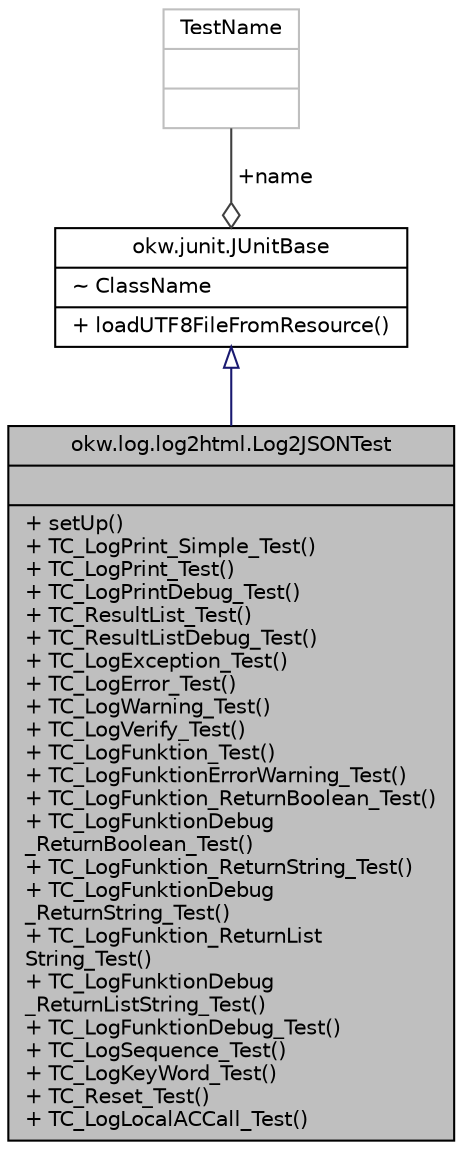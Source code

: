 digraph "okw.log.log2html.Log2JSONTest"
{
 // INTERACTIVE_SVG=YES
 // LATEX_PDF_SIZE
  edge [fontname="Helvetica",fontsize="10",labelfontname="Helvetica",labelfontsize="10"];
  node [fontname="Helvetica",fontsize="10",shape=record];
  Node1 [label="{okw.log.log2html.Log2JSONTest\n||+ setUp()\l+ TC_LogPrint_Simple_Test()\l+ TC_LogPrint_Test()\l+ TC_LogPrintDebug_Test()\l+ TC_ResultList_Test()\l+ TC_ResultListDebug_Test()\l+ TC_LogException_Test()\l+ TC_LogError_Test()\l+ TC_LogWarning_Test()\l+ TC_LogVerify_Test()\l+ TC_LogFunktion_Test()\l+ TC_LogFunktionErrorWarning_Test()\l+ TC_LogFunktion_ReturnBoolean_Test()\l+ TC_LogFunktionDebug\l_ReturnBoolean_Test()\l+ TC_LogFunktion_ReturnString_Test()\l+ TC_LogFunktionDebug\l_ReturnString_Test()\l+ TC_LogFunktion_ReturnList\lString_Test()\l+ TC_LogFunktionDebug\l_ReturnListString_Test()\l+ TC_LogFunktionDebug_Test()\l+ TC_LogSequence_Test()\l+ TC_LogKeyWord_Test()\l+ TC_Reset_Test()\l+ TC_LogLocalACCall_Test()\l}",height=0.2,width=0.4,color="black", fillcolor="grey75", style="filled", fontcolor="black",tooltip=" "];
  Node2 -> Node1 [dir="back",color="midnightblue",fontsize="10",style="solid",arrowtail="onormal",fontname="Helvetica"];
  Node2 [label="{okw.junit.JUnitBase\n|~ ClassName\l|+ loadUTF8FileFromResource()\l}",height=0.2,width=0.4,color="black", fillcolor="white", style="filled",URL="$classokw_1_1junit_1_1_j_unit_base.html",tooltip="OKW Basisklasse für OKW interne JUnit Test."];
  Node3 -> Node2 [color="grey25",fontsize="10",style="solid",label=" +name" ,arrowhead="odiamond",fontname="Helvetica"];
  Node3 [label="{TestName\n||}",height=0.2,width=0.4,color="grey75", fillcolor="white", style="filled",tooltip=" "];
}
